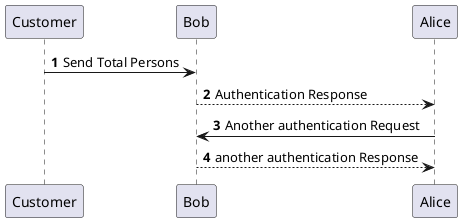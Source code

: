 @startuml
'https://plantuml.com/sequence-diagram

autonumber

Customer -> Bob: Send Total Persons
Bob --> Alice: Authentication Response

Alice -> Bob: Another authentication Request
Alice <-- Bob: another authentication Response
@enduml
